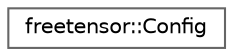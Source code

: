 digraph "Graphical Class Hierarchy"
{
 // LATEX_PDF_SIZE
  bgcolor="transparent";
  edge [fontname=Helvetica,fontsize=10,labelfontname=Helvetica,labelfontsize=10];
  node [fontname=Helvetica,fontsize=10,shape=box,height=0.2,width=0.4];
  rankdir="LR";
  Node0 [label="freetensor::Config",height=0.2,width=0.4,color="grey40", fillcolor="white", style="filled",URL="$classfreetensor_1_1Config.html",tooltip=" "];
}
